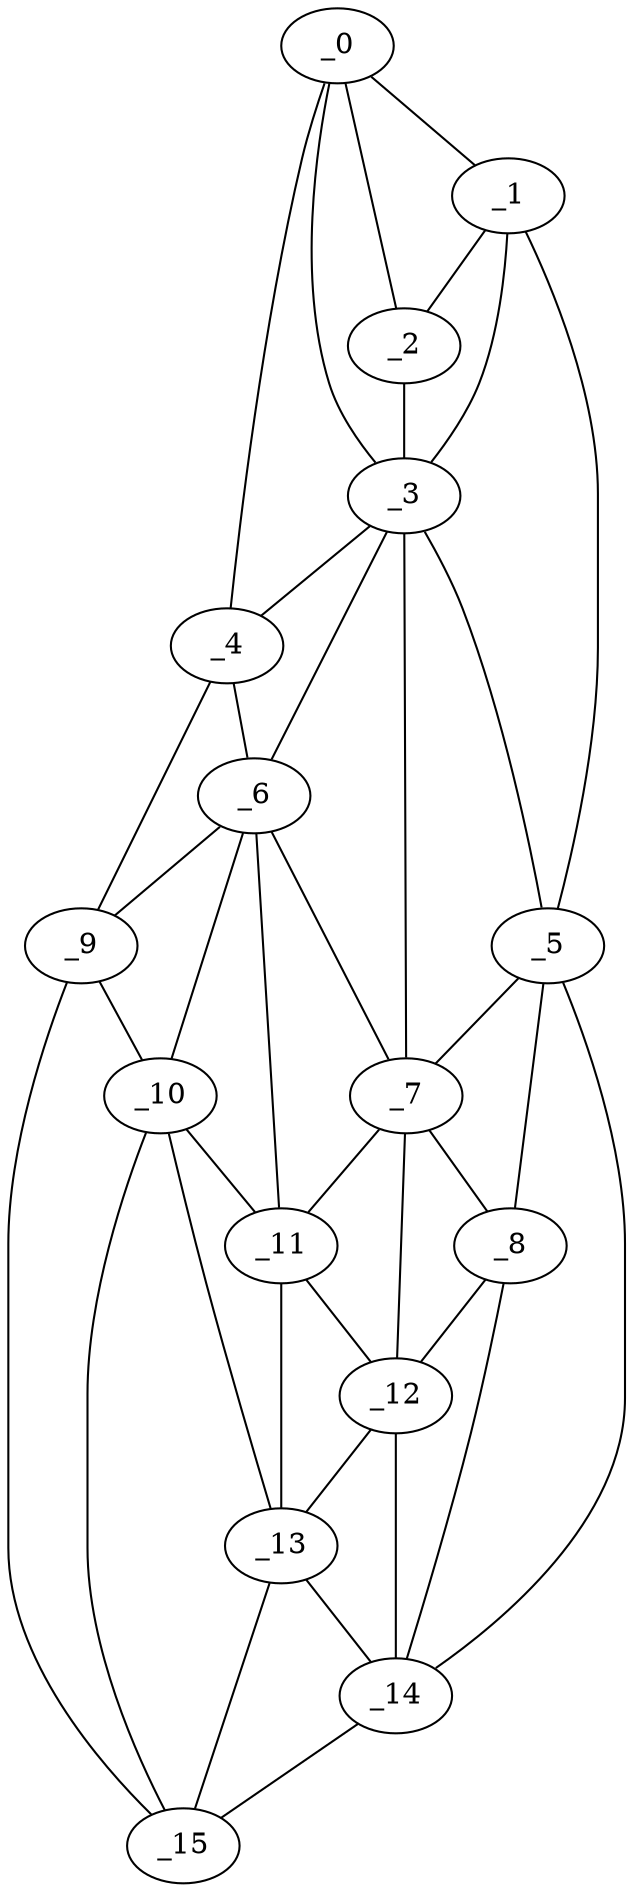 graph "obj10__15.gxl" {
	_0	 [x=5,
		y=32];
	_1	 [x=24,
		y=92];
	_0 -- _1	 [valence=1];
	_2	 [x=27,
		y=86];
	_0 -- _2	 [valence=2];
	_3	 [x=43,
		y=78];
	_0 -- _3	 [valence=1];
	_4	 [x=48,
		y=23];
	_0 -- _4	 [valence=1];
	_1 -- _2	 [valence=2];
	_1 -- _3	 [valence=2];
	_5	 [x=84,
		y=97];
	_1 -- _5	 [valence=1];
	_2 -- _3	 [valence=1];
	_3 -- _4	 [valence=2];
	_3 -- _5	 [valence=2];
	_6	 [x=89,
		y=47];
	_3 -- _6	 [valence=2];
	_7	 [x=89,
		y=62];
	_3 -- _7	 [valence=1];
	_4 -- _6	 [valence=1];
	_9	 [x=97,
		y=32];
	_4 -- _9	 [valence=1];
	_5 -- _7	 [valence=1];
	_8	 [x=96,
		y=86];
	_5 -- _8	 [valence=2];
	_14	 [x=124,
		y=67];
	_5 -- _14	 [valence=1];
	_6 -- _7	 [valence=2];
	_6 -- _9	 [valence=2];
	_10	 [x=101,
		y=39];
	_6 -- _10	 [valence=1];
	_11	 [x=104,
		y=53];
	_6 -- _11	 [valence=2];
	_7 -- _8	 [valence=2];
	_7 -- _11	 [valence=2];
	_12	 [x=106,
		y=68];
	_7 -- _12	 [valence=2];
	_8 -- _12	 [valence=1];
	_8 -- _14	 [valence=1];
	_9 -- _10	 [valence=2];
	_15	 [x=125,
		y=45];
	_9 -- _15	 [valence=1];
	_10 -- _11	 [valence=1];
	_13	 [x=116,
		y=54];
	_10 -- _13	 [valence=2];
	_10 -- _15	 [valence=1];
	_11 -- _12	 [valence=2];
	_11 -- _13	 [valence=2];
	_12 -- _13	 [valence=2];
	_12 -- _14	 [valence=2];
	_13 -- _14	 [valence=1];
	_13 -- _15	 [valence=2];
	_14 -- _15	 [valence=1];
}
